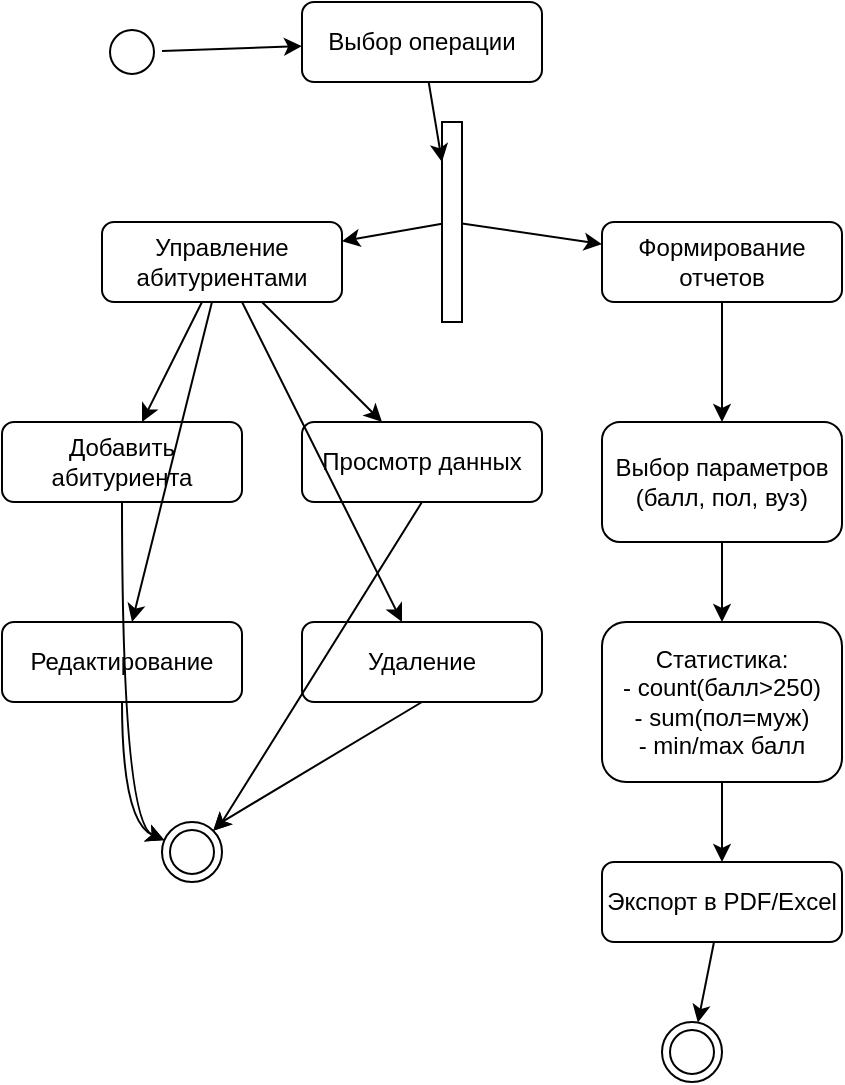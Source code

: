 <mxfile version="27.0.6">
  <diagram name="Page-1" id="J3KCKedbq1iABVvFpygW">
    <mxGraphModel dx="1422" dy="794" grid="1" gridSize="10" guides="1" tooltips="1" connect="1" arrows="1" fold="1" page="1" pageScale="1" pageWidth="850" pageHeight="1100">
      <root>
        <mxCell id="0" />
        <mxCell id="1" parent="0" />
        
        <mxCell id="start" value="" style="ellipse;whiteSpace=wrap;html=1;shape=startState;" vertex="1" parent="1">
          <mxGeometry x="100" y="100" width="30" height="30" as="geometry" />
        </mxCell>
        
        <mxCell id="select" value="Выбор операции" style="rounded=1;whiteSpace=wrap;html=1;" vertex="1" parent="1">
          <mxGeometry x="200" y="90" width="120" height="40" as="geometry" />
        </mxCell>
        
        <mxCell id="fork" value="" style="fork;whiteSpace=wrap;html=1;" vertex="1" parent="1">
          <mxGeometry x="270" y="150" width="10" height="100" as="geometry" />
        </mxCell>
        
        <mxCell id="crud" value="Управление абитуриентами" style="rounded=1;whiteSpace=wrap;html=1;" vertex="1" parent="1">
          <mxGeometry x="100" y="200" width="120" height="40" as="geometry" />
        </mxCell>
        
        <mxCell id="reports" value="Формирование отчетов" style="rounded=1;whiteSpace=wrap;html=1;" vertex="1" parent="1">
          <mxGeometry x="350" y="200" width="120" height="40" as="geometry" />
        </mxCell>
        
        <mxCell id="create" value="Добавить абитуриента" style="rounded=1;whiteSpace=wrap;html=1;" vertex="1" parent="1">
          <mxGeometry x="50" y="300" width="120" height="40" as="geometry" />
        </mxCell>
        
        <mxCell id="read" value="Просмотр данных" style="rounded=1;whiteSpace=wrap;html=1;" vertex="1" parent="1">
          <mxGeometry x="200" y="300" width="120" height="40" as="geometry" />
        </mxCell>
        
        <mxCell id="update" value="Редактирование" style="rounded=1;whiteSpace=wrap;html=1;" vertex="1" parent="1">
          <mxGeometry x="50" y="400" width="120" height="40" as="geometry" />
        </mxCell>
        
        <mxCell id="delete" value="Удаление" style="rounded=1;whiteSpace=wrap;html=1;" vertex="1" parent="1">
          <mxGeometry x="200" y="400" width="120" height="40" as="geometry" />
        </mxCell>
        
        <mxCell id="params" value="Выбор параметров&lt;br&gt;(балл, пол, вуз)" style="rounded=1;whiteSpace=wrap;html=1;" vertex="1" parent="1">
          <mxGeometry x="350" y="300" width="120" height="60" as="geometry" />
        </mxCell>
        
        <mxCell id="stats" value="Статистика:&lt;br&gt;- count(балл&gt;250)&lt;br&gt;- sum(пол=муж)&lt;br&gt;- min/max балл" style="rounded=1;whiteSpace=wrap;html=1;" vertex="1" parent="1">
          <mxGeometry x="350" y="400" width="120" height="80" as="geometry" />
        </mxCell>
        
        <mxCell id="export" value="Экспорт в PDF/Excel" style="rounded=1;whiteSpace=wrap;html=1;" vertex="1" parent="1">
          <mxGeometry x="350" y="520" width="120" height="40" as="geometry" />
        </mxCell>
        
        <mxCell id="e1" value="" style="edgeStyle=none;curved=1;rounded=0;html=1;" edge="1" parent="1" source="start" target="select">
          <mxGeometry relative="1" as="geometry" />
        </mxCell>
        
        <mxCell id="e2" value="" style="edgeStyle=none;curved=1;rounded=0;html=1;" edge="1" parent="1" source="select" target="fork">
          <mxGeometry relative="1" as="geometry" />
        </mxCell>
        
        <mxCell id="e3" value="" style="edgeStyle=none;curved=1;rounded=0;html=1;" edge="1" parent="1" source="fork" target="crud">
          <mxGeometry relative="1" as="geometry" />
        </mxCell>
        
        <mxCell id="e4" value="" style="edgeStyle=none;curved=1;rounded=0;html=1;" edge="1" parent="1" source="fork" target="reports">
          <mxGeometry relative="1" as="geometry" />
        </mxCell>
        
        <mxCell id="e5" value="" style="edgeStyle=none;curved=1;rounded=0;html=1;" edge="1" parent="1" source="crud" target="create">
          <mxGeometry relative="1" as="geometry" />
        </mxCell>
        
        <mxCell id="e6" value="" style="edgeStyle=none;curved=1;rounded=0;html=1;" edge="1" parent="1" source="crud" target="read">
          <mxGeometry relative="1" as="geometry" />
        </mxCell>
        
        <mxCell id="e7" value="" style="edgeStyle=none;curved=1;rounded=0;html=1;" edge="1" parent="1" source="crud" target="update">
          <mxGeometry relative="1" as="geometry" />
        </mxCell>
        
        <mxCell id="e8" value="" style="edgeStyle=none;curved=1;rounded=0;html=1;" edge="1" parent="1" source="crud" target="delete">
          <mxGeometry relative="1" as="geometry" />
        </mxCell>
  
        <mxCell id="e9" value="" style="edgeStyle=none;curved=1;rounded=0;html=1;" edge="1" parent="1" source="reports" target="params">
          <mxGeometry relative="1" as="geometry" />
        </mxCell>
        
        <mxCell id="e10" value="" style="edgeStyle=none;curved=1;rounded=0;html=1;" edge="1" parent="1" source="params" target="stats">
          <mxGeometry relative="1" as="geometry" />
        </mxCell>
        
        <mxCell id="e11" value="" style="edgeStyle=none;curved=1;rounded=0;html=1;" edge="1" parent="1" source="stats" target="export">
          <mxGeometry relative="1" as="geometry" />
        </mxCell>
        
        <mxCell id="end_crud" value="" style="ellipse;whiteSpace=wrap;html=1;shape=endState;" vertex="1" parent="1">
          <mxGeometry x="130" y="500" width="30" height="30" as="geometry" />
        </mxCell>
        
        <mxCell id="end_reports" value="" style="ellipse;whiteSpace=wrap;html=1;shape=endState;" vertex="1" parent="1">
          <mxGeometry x="380" y="600" width="30" height="30" as="geometry" />
        </mxCell>
        
        <mxCell id="e12" value="" style="edgeStyle=none;curved=1;rounded=0;html=1;" edge="1" parent="1" source="create" target="end_crud">
          <mxGeometry relative="1" as="geometry">
            <Array as="points">
              <mxPoint x="110" y="340" />
              <mxPoint x="110" y="500" />
            </Array>
          </mxGeometry>
        </mxCell>
        
        <mxCell id="e13" value="" style="edgeStyle=none;curved=1;rounded=0;html=1;" edge="1" parent="1" source="read" target="end_crud">
          <mxGeometry relative="1" as="geometry">
            <Array as="points">
              <mxPoint x="260" y="340" />
              <mxPoint x="160" y="500" />
            </Array>
          </mxGeometry>
        </mxCell>
        
        <mxCell id="e14" value="" style="edgeStyle=none;curved=1;rounded=0;html=1;" edge="1" parent="1" source="update" target="end_crud">
          <mxGeometry relative="1" as="geometry">
            <Array as="points">
              <mxPoint x="110" y="440" />
              <mxPoint x="110" y="500" />
            </Array>
          </mxGeometry>
        </mxCell>
        
        <mxCell id="e15" value="" style="edgeStyle=none;curved=1;rounded=0;html=1;" edge="1" parent="1" source="delete" target="end_crud">
          <mxGeometry relative="1" as="geometry">
            <Array as="points">
              <mxPoint x="260" y="440" />
              <mxPoint x="160" y="500" />
            </Array>
          </mxGeometry>
        </mxCell>
        
        <mxCell id="e16" value="" style="edgeStyle=none;curved=1;rounded=0;html=1;" edge="1" parent="1" source="export" target="end_reports">
          <mxGeometry relative="1" as="geometry" />
        </mxCell>
      </root>
    </mxGraphModel>
  </diagram>
</mxfile>

